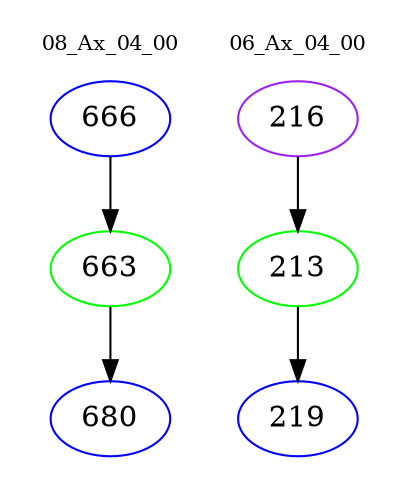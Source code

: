 digraph{
subgraph cluster_0 {
color = white
label = "08_Ax_04_00";
fontsize=10;
T0_666 [label="666", color="blue"]
T0_666 -> T0_663 [color="black"]
T0_663 [label="663", color="green"]
T0_663 -> T0_680 [color="black"]
T0_680 [label="680", color="blue"]
}
subgraph cluster_1 {
color = white
label = "06_Ax_04_00";
fontsize=10;
T1_216 [label="216", color="purple"]
T1_216 -> T1_213 [color="black"]
T1_213 [label="213", color="green"]
T1_213 -> T1_219 [color="black"]
T1_219 [label="219", color="blue"]
}
}
